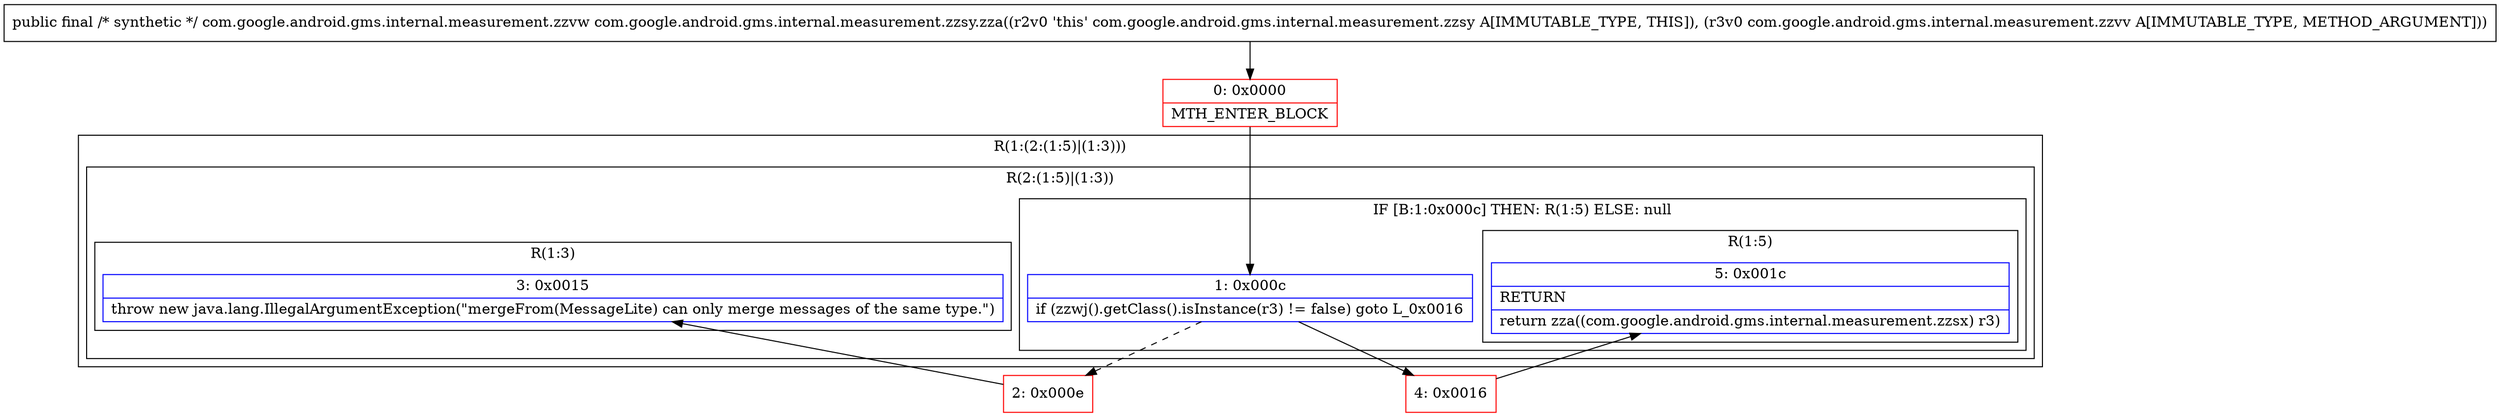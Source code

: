 digraph "CFG forcom.google.android.gms.internal.measurement.zzsy.zza(Lcom\/google\/android\/gms\/internal\/measurement\/zzvv;)Lcom\/google\/android\/gms\/internal\/measurement\/zzvw;" {
subgraph cluster_Region_578824035 {
label = "R(1:(2:(1:5)|(1:3)))";
node [shape=record,color=blue];
subgraph cluster_Region_1452983505 {
label = "R(2:(1:5)|(1:3))";
node [shape=record,color=blue];
subgraph cluster_IfRegion_1726735257 {
label = "IF [B:1:0x000c] THEN: R(1:5) ELSE: null";
node [shape=record,color=blue];
Node_1 [shape=record,label="{1\:\ 0x000c|if (zzwj().getClass().isInstance(r3) != false) goto L_0x0016\l}"];
subgraph cluster_Region_1309255183 {
label = "R(1:5)";
node [shape=record,color=blue];
Node_5 [shape=record,label="{5\:\ 0x001c|RETURN\l|return zza((com.google.android.gms.internal.measurement.zzsx) r3)\l}"];
}
}
subgraph cluster_Region_1829841810 {
label = "R(1:3)";
node [shape=record,color=blue];
Node_3 [shape=record,label="{3\:\ 0x0015|throw new java.lang.IllegalArgumentException(\"mergeFrom(MessageLite) can only merge messages of the same type.\")\l}"];
}
}
}
Node_0 [shape=record,color=red,label="{0\:\ 0x0000|MTH_ENTER_BLOCK\l}"];
Node_2 [shape=record,color=red,label="{2\:\ 0x000e}"];
Node_4 [shape=record,color=red,label="{4\:\ 0x0016}"];
MethodNode[shape=record,label="{public final \/* synthetic *\/ com.google.android.gms.internal.measurement.zzvw com.google.android.gms.internal.measurement.zzsy.zza((r2v0 'this' com.google.android.gms.internal.measurement.zzsy A[IMMUTABLE_TYPE, THIS]), (r3v0 com.google.android.gms.internal.measurement.zzvv A[IMMUTABLE_TYPE, METHOD_ARGUMENT])) }"];
MethodNode -> Node_0;
Node_1 -> Node_2[style=dashed];
Node_1 -> Node_4;
Node_0 -> Node_1;
Node_2 -> Node_3;
Node_4 -> Node_5;
}

